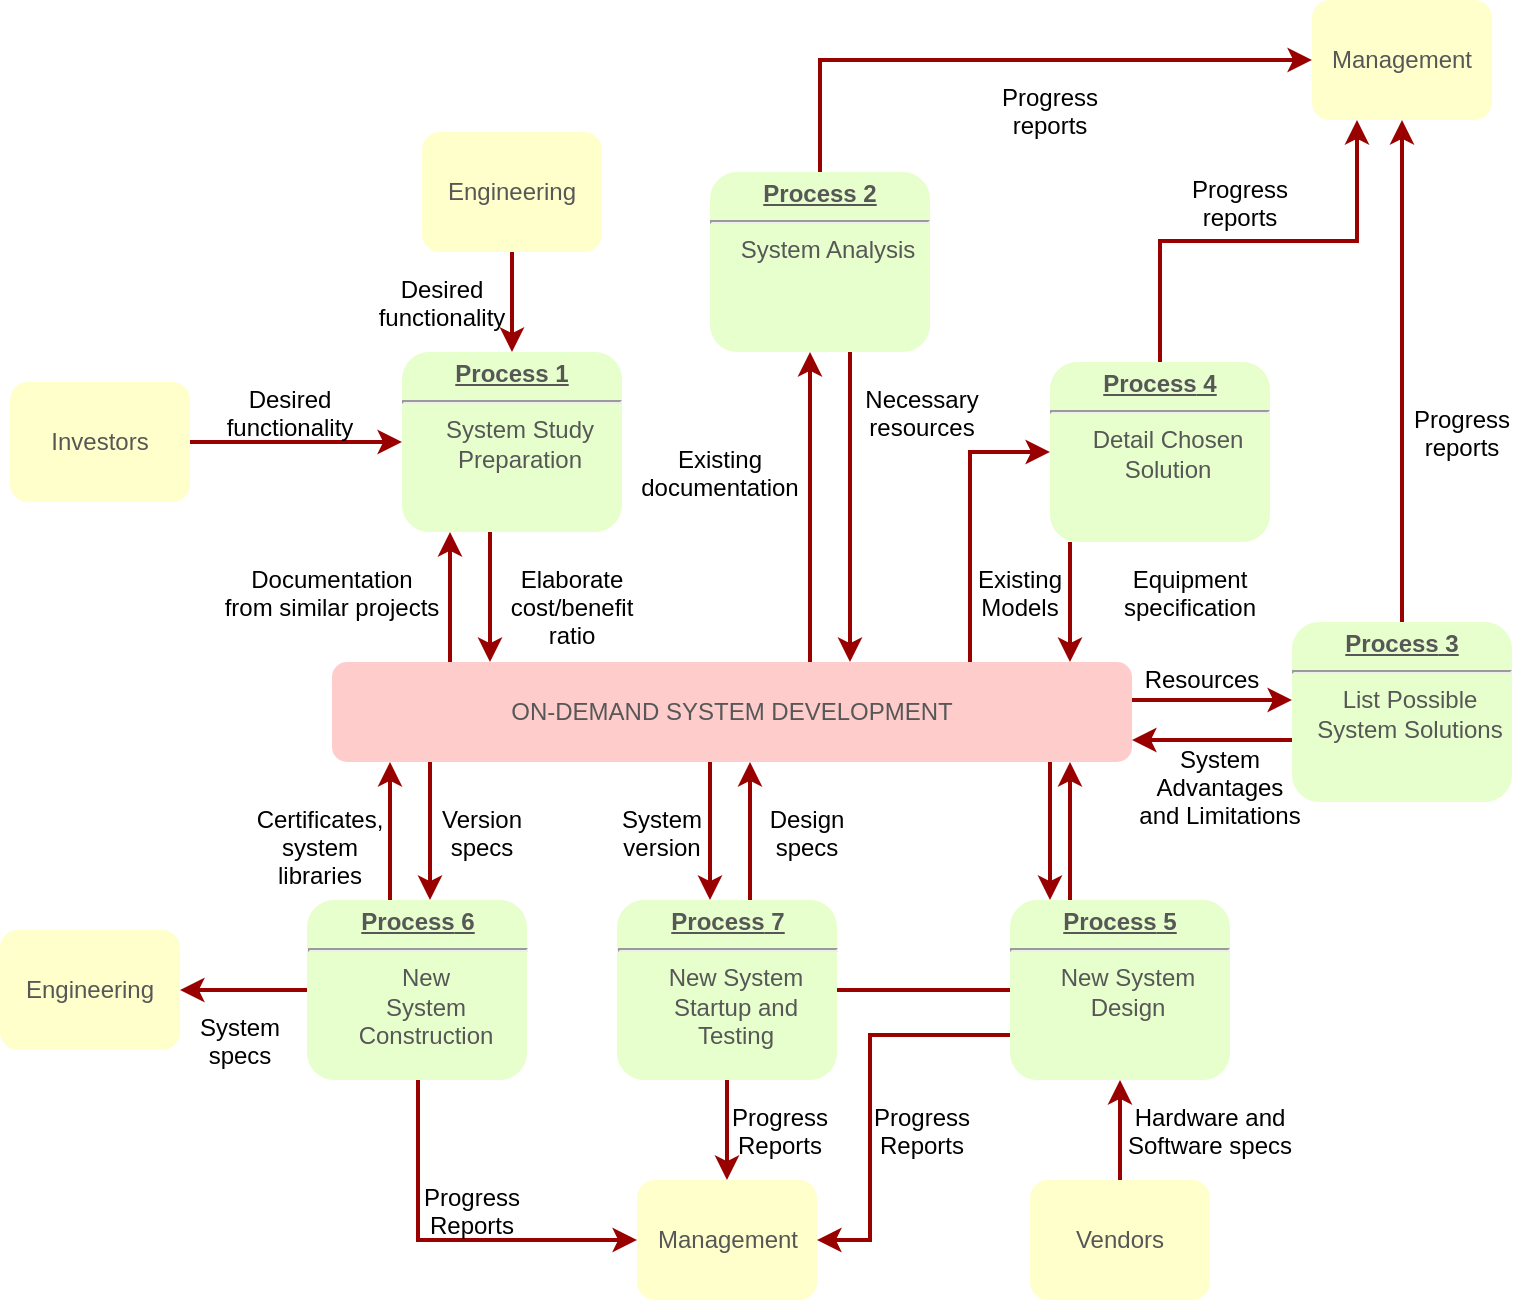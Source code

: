 <mxfile>
    <diagram id="sQQBC0IWI88mfXGkAh6d" name="Página-1">
        <mxGraphModel dx="839" dy="559" grid="1" gridSize="10" guides="1" tooltips="1" connect="1" arrows="1" fold="1" page="1" pageScale="1" pageWidth="827" pageHeight="1169" math="0" shadow="0">
            <root>
                <mxCell id="0"/>
                <mxCell id="1" parent="0"/>
                <mxCell id="185" value="&lt;p style=&quot;margin: 0px; margin-top: 4px; text-align: center; text-decoration: underline;&quot;&gt;&lt;strong&gt;Process 1&lt;br&gt;&lt;/strong&gt;&lt;/p&gt;&lt;hr&gt;&lt;p style=&quot;margin: 0px; margin-left: 8px;&quot;&gt;System Study&lt;/p&gt;&lt;p style=&quot;margin: 0px; margin-left: 8px;&quot;&gt;Preparation&lt;/p&gt;" style="verticalAlign=middle;align=center;overflow=fill;fontSize=12;fontFamily=Helvetica;html=1;rounded=1;fontStyle=0;strokeWidth=3;fillColor=#E6FFCC;fontColor=#575757;strokeColor=none;glass=0;" parent="1" vertex="1">
                    <mxGeometry x="231.0" y="206.0" width="110" height="90" as="geometry"/>
                </mxCell>
                <mxCell id="186" value="Engineering" style="whiteSpace=wrap;align=center;verticalAlign=middle;fontStyle=0;strokeWidth=3;fillColor=#FFFFCC;fontColor=#575757;strokeColor=none;rounded=1;glass=0;" parent="1" vertex="1">
                    <mxGeometry x="241.0" y="96.0" width="90" height="60" as="geometry"/>
                </mxCell>
                <mxCell id="187" value="Investors" style="whiteSpace=wrap;align=center;verticalAlign=middle;fontStyle=0;strokeWidth=3;fillColor=#FFFFCC;fontColor=#575757;strokeColor=none;rounded=1;glass=0;" parent="1" vertex="1">
                    <mxGeometry x="35.0" y="221.0" width="90" height="60" as="geometry"/>
                </mxCell>
                <mxCell id="188" value="ON-DEMAND SYSTEM DEVELOPMENT" style="shape=process;whiteSpace=wrap;align=center;verticalAlign=middle;size=0.048;fontStyle=0;strokeWidth=3;fillColor=#FFCCCC;fontColor=#575757;strokeColor=none;rounded=1;glass=0;" parent="1" vertex="1">
                    <mxGeometry x="196.0" y="361" width="400" height="50" as="geometry"/>
                </mxCell>
                <mxCell id="189" value="&lt;p style=&quot;margin: 0px; margin-top: 4px; text-align: center; text-decoration: underline;&quot;&gt;&lt;strong&gt;&lt;font&gt;Process 2&lt;br&gt;&lt;/font&gt;&lt;/strong&gt;&lt;/p&gt;&lt;hr&gt;&lt;p style=&quot;margin: 0px; margin-left: 8px;&quot;&gt;&lt;font&gt;System Analysis&lt;/font&gt;&lt;/p&gt;" style="verticalAlign=middle;align=center;overflow=fill;fontSize=12;fontFamily=Helvetica;html=1;rounded=1;fontStyle=0;strokeWidth=3;fillColor=#E6FFCC;fontColor=#575757;strokeColor=none;glass=0;" parent="1" vertex="1">
                    <mxGeometry x="385" y="116.0" width="110" height="90" as="geometry"/>
                </mxCell>
                <mxCell id="190" value="&lt;p style=&quot;margin: 0px; margin-top: 4px; text-align: center; text-decoration: underline;&quot;&gt;&lt;strong&gt;&lt;strong&gt;Process&lt;/strong&gt; 3&lt;br&gt;&lt;/strong&gt;&lt;/p&gt;&lt;hr&gt;&lt;p style=&quot;margin: 0px; margin-left: 8px;&quot;&gt;List Possible&lt;/p&gt;&lt;p style=&quot;margin: 0px; margin-left: 8px;&quot;&gt;System Solutions&lt;/p&gt;" style="verticalAlign=middle;align=center;overflow=fill;fontSize=12;fontFamily=Helvetica;html=1;rounded=1;fontStyle=0;strokeWidth=3;fillColor=#E6FFCC;fontColor=#575757;strokeColor=none;glass=0;" parent="1" vertex="1">
                    <mxGeometry x="676" y="341" width="110" height="90" as="geometry"/>
                </mxCell>
                <mxCell id="191" value="&lt;p style=&quot;margin: 0px; margin-top: 4px; text-align: center; text-decoration: underline;&quot;&gt;&lt;strong&gt;&lt;strong&gt;Process&lt;/strong&gt; 4&lt;br&gt;&lt;/strong&gt;&lt;/p&gt;&lt;hr&gt;&lt;p style=&quot;margin: 0px; margin-left: 8px;&quot;&gt;Detail Chosen&lt;/p&gt;&lt;p style=&quot;margin: 0px; margin-left: 8px;&quot;&gt;Solution&lt;/p&gt;" style="verticalAlign=middle;align=center;overflow=fill;fontSize=12;fontFamily=Helvetica;html=1;rounded=1;fontStyle=0;strokeWidth=3;fillColor=#E6FFCC;fontColor=#575757;strokeColor=none;glass=0;" parent="1" vertex="1">
                    <mxGeometry x="555" y="211.0" width="110" height="90" as="geometry"/>
                </mxCell>
                <mxCell id="192" value="&lt;p style=&quot;margin: 0px; margin-top: 4px; text-align: center; text-decoration: underline;&quot;&gt;&lt;strong&gt;&lt;strong&gt;Process&lt;/strong&gt; 5&lt;br&gt;&lt;/strong&gt;&lt;/p&gt;&lt;hr&gt;&lt;p style=&quot;margin: 0px; margin-left: 8px;&quot;&gt;New System&lt;/p&gt;&lt;p style=&quot;margin: 0px; margin-left: 8px;&quot;&gt;Design&lt;/p&gt;" style="verticalAlign=middle;align=center;overflow=fill;fontSize=12;fontFamily=Helvetica;html=1;rounded=1;fontStyle=0;strokeWidth=3;fillColor=#E6FFCC;fontColor=#575757;strokeColor=none;glass=0;" parent="1" vertex="1">
                    <mxGeometry x="535" y="480" width="110" height="90" as="geometry"/>
                </mxCell>
                <mxCell id="193" value="&lt;p style=&quot;margin: 0px; margin-top: 4px; text-align: center; text-decoration: underline;&quot;&gt;&lt;strong&gt;&lt;strong&gt;Process&lt;/strong&gt; 6&lt;br&gt;&lt;/strong&gt;&lt;/p&gt;&lt;hr&gt;&lt;p style=&quot;margin: 0px; margin-left: 8px;&quot;&gt;New&lt;/p&gt;&lt;p style=&quot;margin: 0px; margin-left: 8px;&quot;&gt;System&lt;/p&gt;&lt;p style=&quot;margin: 0px; margin-left: 8px;&quot;&gt;Construction&lt;/p&gt;" style="verticalAlign=middle;align=center;overflow=fill;fontSize=12;fontFamily=Helvetica;html=1;rounded=1;fontStyle=0;strokeWidth=3;fillColor=#E6FFCC;fontColor=#575757;strokeColor=none;glass=0;" parent="1" vertex="1">
                    <mxGeometry x="183.5" y="480" width="110" height="90" as="geometry"/>
                </mxCell>
                <mxCell id="194" value="Management" style="whiteSpace=wrap;align=center;verticalAlign=middle;fontStyle=0;strokeWidth=3;fillColor=#FFFFCC;fontColor=#575757;strokeColor=none;rounded=1;glass=0;" parent="1" vertex="1">
                    <mxGeometry x="686" y="30" width="90" height="60" as="geometry"/>
                </mxCell>
                <mxCell id="195" value="Management" style="whiteSpace=wrap;align=center;verticalAlign=middle;fontStyle=0;strokeWidth=3;fillColor=#FFFFCC;fontColor=#575757;strokeColor=none;rounded=1;glass=0;" parent="1" vertex="1">
                    <mxGeometry x="348.5" y="620" width="90" height="60" as="geometry"/>
                </mxCell>
                <mxCell id="196" value="Engineering" style="whiteSpace=wrap;align=center;verticalAlign=middle;fontStyle=0;strokeWidth=3;fillColor=#FFFFCC;fontColor=#575757;strokeColor=none;rounded=1;glass=0;" parent="1" vertex="1">
                    <mxGeometry x="30" y="495.0" width="90" height="60" as="geometry"/>
                </mxCell>
                <mxCell id="197" value="Vendors" style="whiteSpace=wrap;align=center;verticalAlign=middle;fontStyle=0;strokeWidth=3;fillColor=#FFFFCC;fontColor=#575757;strokeColor=none;rounded=1;glass=0;" parent="1" vertex="1">
                    <mxGeometry x="545.0" y="620" width="90" height="60" as="geometry"/>
                </mxCell>
                <mxCell id="198" value="" style="edgeStyle=none;noEdgeStyle=1;strokeColor=#990000;strokeWidth=2;rounded=0;" parent="1" source="186" target="185" edge="1">
                    <mxGeometry width="100" height="100" relative="1" as="geometry">
                        <mxPoint x="15.0" y="220.0" as="sourcePoint"/>
                        <mxPoint x="115.0" y="120.0" as="targetPoint"/>
                    </mxGeometry>
                </mxCell>
                <mxCell id="199" value="" style="edgeStyle=none;noEdgeStyle=1;strokeColor=#990000;strokeWidth=2;rounded=0;" parent="1" source="187" target="185" edge="1">
                    <mxGeometry width="100" height="100" relative="1" as="geometry">
                        <mxPoint x="275" y="160.0" as="sourcePoint"/>
                        <mxPoint x="375" y="60.0" as="targetPoint"/>
                    </mxGeometry>
                </mxCell>
                <mxCell id="200" value="&lt;p style=&quot;margin: 0px; margin-top: 4px; text-align: center; text-decoration: underline;&quot;&gt;&lt;strong&gt;&lt;strong&gt;Process&lt;/strong&gt; 7&lt;br&gt;&lt;/strong&gt;&lt;/p&gt;&lt;hr&gt;&lt;p style=&quot;margin: 0px; margin-left: 8px;&quot;&gt;New System&lt;/p&gt;&lt;p style=&quot;margin: 0px; margin-left: 8px;&quot;&gt;Startup and&lt;/p&gt;&lt;p style=&quot;margin: 0px; margin-left: 8px;&quot;&gt;Testing&lt;/p&gt;" style="verticalAlign=middle;align=center;overflow=fill;fontSize=12;fontFamily=Helvetica;html=1;rounded=1;fontStyle=0;strokeWidth=3;fillColor=#E6FFCC;fontColor=#575757;strokeColor=none;glass=0;" parent="1" vertex="1">
                    <mxGeometry x="338.5" y="480" width="110" height="90" as="geometry"/>
                </mxCell>
                <mxCell id="201" value="" style="endArrow=none;noEdgeStyle=1;strokeColor=#990000;strokeWidth=2;rounded=0;" parent="1" source="192" target="200" edge="1">
                    <mxGeometry relative="1" as="geometry">
                        <mxPoint x="200.008" y="451" as="sourcePoint"/>
                        <mxPoint x="395.328" y="620" as="targetPoint"/>
                    </mxGeometry>
                </mxCell>
                <mxCell id="202" value="Desired &#10;functionality" style="text;spacingTop=-5;align=center" parent="1" vertex="1">
                    <mxGeometry x="160.0" y="221.0" width="30" height="20" as="geometry"/>
                </mxCell>
                <mxCell id="203" value="Desired &#10;functionality" style="text;spacingTop=-5;align=center" parent="1" vertex="1">
                    <mxGeometry x="236.0" y="166.0" width="30" height="20" as="geometry"/>
                </mxCell>
                <mxCell id="204" value="Documentation&#10;from similar projects" style="text;spacingTop=-5;align=center" parent="1" vertex="1">
                    <mxGeometry x="181.0" y="311" width="30" height="20" as="geometry"/>
                </mxCell>
                <mxCell id="205" value="" style="edgeStyle=elbowEdgeStyle;elbow=horizontal;strokeColor=#990000;strokeWidth=2;rounded=0;" parent="1" source="188" target="185" edge="1">
                    <mxGeometry width="100" height="100" relative="1" as="geometry">
                        <mxPoint x="45.0" y="500" as="sourcePoint"/>
                        <mxPoint x="145.0" y="400" as="targetPoint"/>
                        <Array as="points">
                            <mxPoint x="255.0" y="340"/>
                        </Array>
                    </mxGeometry>
                </mxCell>
                <mxCell id="206" value="" style="edgeStyle=elbowEdgeStyle;elbow=horizontal;strokeColor=#990000;strokeWidth=2;rounded=0;" parent="1" source="185" target="188" edge="1">
                    <mxGeometry width="100" height="100" relative="1" as="geometry">
                        <mxPoint x="45.0" y="470" as="sourcePoint"/>
                        <mxPoint x="145.0" y="370" as="targetPoint"/>
                        <Array as="points">
                            <mxPoint x="275" y="330"/>
                        </Array>
                    </mxGeometry>
                </mxCell>
                <mxCell id="207" value="Elaborate&#10;cost/benefit&#10;ratio" style="text;spacingTop=-5;align=center" parent="1" vertex="1">
                    <mxGeometry x="301" y="311" width="30" height="20" as="geometry"/>
                </mxCell>
                <mxCell id="208" value="" style="edgeStyle=elbowEdgeStyle;elbow=horizontal;strokeColor=#990000;strokeWidth=2;rounded=0;" parent="1" source="188" target="189" edge="1">
                    <mxGeometry width="100" height="100" relative="1" as="geometry">
                        <mxPoint x="375" y="340" as="sourcePoint"/>
                        <mxPoint x="475" y="240.0" as="targetPoint"/>
                        <Array as="points">
                            <mxPoint x="435" y="280"/>
                        </Array>
                    </mxGeometry>
                </mxCell>
                <mxCell id="209" value="" style="edgeStyle=elbowEdgeStyle;elbow=horizontal;strokeColor=#990000;strokeWidth=2;rounded=0;" parent="1" source="189" target="188" edge="1">
                    <mxGeometry width="100" height="100" relative="1" as="geometry">
                        <mxPoint x="345" y="340" as="sourcePoint"/>
                        <mxPoint x="445" y="240.0" as="targetPoint"/>
                        <Array as="points">
                            <mxPoint x="455" y="290"/>
                        </Array>
                    </mxGeometry>
                </mxCell>
                <mxCell id="210" value="Existing&#10;documentation" style="text;spacingTop=-5;align=center" parent="1" vertex="1">
                    <mxGeometry x="375.0" y="251.0" width="30" height="20" as="geometry"/>
                </mxCell>
                <mxCell id="211" value="Necessary&#10;resources" style="text;spacingTop=-5;align=center" parent="1" vertex="1">
                    <mxGeometry x="476.0" y="221.0" width="30" height="20" as="geometry"/>
                </mxCell>
                <mxCell id="212" value="Progress&#10;reports" style="text;spacingTop=-5;align=center" parent="1" vertex="1">
                    <mxGeometry x="540.0" y="70" width="30" height="20" as="geometry"/>
                </mxCell>
                <mxCell id="213" value="Progress&#10;reports" style="text;spacingTop=-5;align=center" parent="1" vertex="1">
                    <mxGeometry x="635" y="116.0" width="30" height="20" as="geometry"/>
                </mxCell>
                <mxCell id="214" value="Progress&#10;reports" style="text;spacingTop=-5;align=center" parent="1" vertex="1">
                    <mxGeometry x="746.0" y="231.0" width="30" height="20" as="geometry"/>
                </mxCell>
                <mxCell id="215" value="" style="edgeStyle=elbowEdgeStyle;elbow=horizontal;strokeColor=#990000;strokeWidth=2;rounded=0;" parent="1" source="189" target="194" edge="1">
                    <mxGeometry width="100" height="100" relative="1" as="geometry">
                        <mxPoint x="255.0" y="150.0" as="sourcePoint"/>
                        <mxPoint x="355" y="50.0" as="targetPoint"/>
                        <Array as="points">
                            <mxPoint x="440" y="110.0"/>
                        </Array>
                    </mxGeometry>
                </mxCell>
                <mxCell id="216" value="" style="edgeStyle=elbowEdgeStyle;elbow=vertical;entryX=0.25;entryY=1;strokeColor=#990000;strokeWidth=2;rounded=0;" parent="1" source="191" target="194" edge="1">
                    <mxGeometry width="100" height="100" relative="1" as="geometry">
                        <mxPoint x="525" y="220.0" as="sourcePoint"/>
                        <mxPoint x="625" y="120.0" as="targetPoint"/>
                    </mxGeometry>
                </mxCell>
                <mxCell id="217" value="" style="edgeStyle=elbowEdgeStyle;elbow=horizontal;strokeColor=#990000;strokeWidth=2;rounded=0;" parent="1" source="190" target="194" edge="1">
                    <mxGeometry width="100" height="100" relative="1" as="geometry">
                        <mxPoint x="655.0" y="330" as="sourcePoint"/>
                        <mxPoint x="755.0" y="230.0" as="targetPoint"/>
                    </mxGeometry>
                </mxCell>
                <mxCell id="218" value="" style="edgeStyle=elbowEdgeStyle;elbow=horizontal;strokeColor=#990000;strokeWidth=2;rounded=0;" parent="1" source="191" target="188" edge="1">
                    <mxGeometry width="100" height="100" relative="1" as="geometry">
                        <mxPoint x="565" y="350" as="sourcePoint"/>
                        <mxPoint x="505" y="220.0" as="targetPoint"/>
                        <Array as="points">
                            <mxPoint x="565" y="330"/>
                        </Array>
                    </mxGeometry>
                </mxCell>
                <mxCell id="219" value="" style="edgeStyle=segmentEdgeStyle;strokeColor=#990000;strokeWidth=2;rounded=0;" parent="1" source="188" target="191" edge="1">
                    <mxGeometry width="100" height="100" relative="1" as="geometry">
                        <mxPoint x="335" y="330" as="sourcePoint"/>
                        <mxPoint x="435" y="230.0" as="targetPoint"/>
                        <Array as="points">
                            <mxPoint x="515" y="256.0"/>
                        </Array>
                    </mxGeometry>
                </mxCell>
                <mxCell id="220" value="Existing&#10;Models" style="text;spacingTop=-5;align=center" parent="1" vertex="1">
                    <mxGeometry x="525.0" y="311.0" width="30" height="20" as="geometry"/>
                </mxCell>
                <mxCell id="221" value="Equipment&#10;specification" style="text;spacingTop=-5;align=center" parent="1" vertex="1">
                    <mxGeometry x="610" y="311" width="30" height="20" as="geometry"/>
                </mxCell>
                <mxCell id="222" value="" style="edgeStyle=elbowEdgeStyle;elbow=vertical;strokeColor=#990000;strokeWidth=2;rounded=0;" parent="1" source="188" target="190" edge="1">
                    <mxGeometry width="100" height="100" relative="1" as="geometry">
                        <mxPoint x="495" y="470" as="sourcePoint"/>
                        <mxPoint x="595" y="370" as="targetPoint"/>
                        <Array as="points">
                            <mxPoint x="645" y="380"/>
                        </Array>
                    </mxGeometry>
                </mxCell>
                <mxCell id="223" value="" style="edgeStyle=elbowEdgeStyle;elbow=vertical;strokeColor=#990000;strokeWidth=2;rounded=0;" parent="1" source="190" target="188" edge="1">
                    <mxGeometry width="100" height="100" relative="1" as="geometry">
                        <mxPoint x="455" y="470" as="sourcePoint"/>
                        <mxPoint x="555" y="370" as="targetPoint"/>
                        <Array as="points">
                            <mxPoint x="645" y="400"/>
                        </Array>
                    </mxGeometry>
                </mxCell>
                <mxCell id="224" value="Resources" style="text;spacingTop=-5;align=center" parent="1" vertex="1">
                    <mxGeometry x="616" y="361.0" width="30" height="20" as="geometry"/>
                </mxCell>
                <mxCell id="225" value="System &#10;Advantages &#10;and Limitations" style="text;spacingTop=-5;align=center" parent="1" vertex="1">
                    <mxGeometry x="625" y="401.0" width="30" height="20" as="geometry"/>
                </mxCell>
                <mxCell id="226" value="" style="edgeStyle=elbowEdgeStyle;elbow=horizontal;strokeColor=#990000;strokeWidth=2;rounded=0;" parent="1" source="192" target="188" edge="1">
                    <mxGeometry width="100" height="100" relative="1" as="geometry">
                        <mxPoint x="415" y="550" as="sourcePoint"/>
                        <mxPoint x="515" y="450" as="targetPoint"/>
                        <Array as="points">
                            <mxPoint x="565" y="440"/>
                        </Array>
                    </mxGeometry>
                </mxCell>
                <mxCell id="227" value="" style="edgeStyle=elbowEdgeStyle;elbow=horizontal;strokeColor=#990000;strokeWidth=2;rounded=0;" parent="1" source="188" target="192" edge="1">
                    <mxGeometry width="100" height="100" relative="1" as="geometry">
                        <mxPoint x="395" y="560" as="sourcePoint"/>
                        <mxPoint x="495" y="460" as="targetPoint"/>
                        <Array as="points">
                            <mxPoint x="555" y="450"/>
                        </Array>
                    </mxGeometry>
                </mxCell>
                <mxCell id="228" value="" style="edgeStyle=elbowEdgeStyle;elbow=horizontal;strokeColor=#990000;strokeWidth=2;rounded=0;" parent="1" source="197" target="192" edge="1">
                    <mxGeometry width="100" height="100" relative="1" as="geometry">
                        <mxPoint x="425" y="670" as="sourcePoint"/>
                        <mxPoint x="525" y="570" as="targetPoint"/>
                    </mxGeometry>
                </mxCell>
                <mxCell id="229" value="Hardware and&#10;Software specs" style="text;spacingTop=-5;align=center" parent="1" vertex="1">
                    <mxGeometry x="620" y="580" width="30" height="20" as="geometry"/>
                </mxCell>
                <mxCell id="230" value="" style="edgeStyle=elbowEdgeStyle;elbow=horizontal;exitX=0;exitY=0.75;strokeColor=#990000;strokeWidth=2;rounded=0;" parent="1" source="192" target="195" edge="1">
                    <mxGeometry width="100" height="100" relative="1" as="geometry">
                        <mxPoint x="415" y="700" as="sourcePoint"/>
                        <mxPoint x="515" y="600" as="targetPoint"/>
                        <Array as="points">
                            <mxPoint x="465" y="600"/>
                        </Array>
                    </mxGeometry>
                </mxCell>
                <mxCell id="231" value="Progress&#10;Reports" style="text;spacingTop=-5;align=center" parent="1" vertex="1">
                    <mxGeometry x="476.0" y="580.0" width="30" height="20" as="geometry"/>
                </mxCell>
                <mxCell id="232" value="" style="edgeStyle=elbowEdgeStyle;elbow=horizontal;strokeColor=#990000;strokeWidth=2;rounded=0;" parent="1" source="200" target="195" edge="1">
                    <mxGeometry width="100" height="100" relative="1" as="geometry">
                        <mxPoint x="195.0" y="630.0" as="sourcePoint"/>
                        <mxPoint x="225.0" y="620" as="targetPoint"/>
                    </mxGeometry>
                </mxCell>
                <mxCell id="233" value="Progress&#10;Reports" style="text;spacingTop=-5;align=center" parent="1" vertex="1">
                    <mxGeometry x="405.0" y="580.0" width="30" height="20" as="geometry"/>
                </mxCell>
                <mxCell id="234" value="" style="edgeStyle=elbowEdgeStyle;elbow=horizontal;strokeColor=#990000;strokeWidth=2;rounded=0;" parent="1" source="193" target="195" edge="1">
                    <mxGeometry width="100" height="100" relative="1" as="geometry">
                        <mxPoint x="125.0" y="710" as="sourcePoint"/>
                        <mxPoint x="225.0" y="610" as="targetPoint"/>
                        <Array as="points">
                            <mxPoint x="239.0" y="600"/>
                        </Array>
                    </mxGeometry>
                </mxCell>
                <mxCell id="235" value="Progress&#10;Reports" style="text;spacingTop=-5;align=center" parent="1" vertex="1">
                    <mxGeometry x="251.0" y="620.0" width="30" height="20" as="geometry"/>
                </mxCell>
                <mxCell id="236" value="" style="edgeStyle=elbowEdgeStyle;elbow=vertical;strokeColor=#990000;strokeWidth=2;rounded=0;" parent="1" source="193" target="196" edge="1">
                    <mxGeometry width="100" height="100" relative="1" as="geometry">
                        <mxPoint x="65.0" y="710" as="sourcePoint"/>
                        <mxPoint x="165.0" y="610" as="targetPoint"/>
                    </mxGeometry>
                </mxCell>
                <mxCell id="237" value="" style="edgeStyle=elbowEdgeStyle;elbow=horizontal;strokeColor=#990000;strokeWidth=2;rounded=0;" parent="1" source="188" target="200" edge="1">
                    <mxGeometry width="100" height="100" relative="1" as="geometry">
                        <mxPoint x="45.0" y="470" as="sourcePoint"/>
                        <mxPoint x="145.0" y="370" as="targetPoint"/>
                        <Array as="points">
                            <mxPoint x="385" y="440"/>
                        </Array>
                    </mxGeometry>
                </mxCell>
                <mxCell id="238" value="" style="edgeStyle=elbowEdgeStyle;elbow=horizontal;strokeColor=#990000;strokeWidth=2;rounded=0;" parent="1" source="200" target="188" edge="1">
                    <mxGeometry width="100" height="100" relative="1" as="geometry">
                        <mxPoint x="55.0" y="480" as="sourcePoint"/>
                        <mxPoint x="155.0" y="380" as="targetPoint"/>
                        <Array as="points">
                            <mxPoint x="405" y="440"/>
                        </Array>
                    </mxGeometry>
                </mxCell>
                <mxCell id="239" value="Version&#10;specs" style="text;spacingTop=-5;align=center" parent="1" vertex="1">
                    <mxGeometry x="256" y="431" width="30" height="20" as="geometry"/>
                </mxCell>
                <mxCell id="240" value="Certificates,&#10;system&#10;libraries" style="text;spacingTop=-5;align=center" parent="1" vertex="1">
                    <mxGeometry x="175.0" y="431.0" width="30" height="20" as="geometry"/>
                </mxCell>
                <mxCell id="241" value="" style="edgeStyle=elbowEdgeStyle;elbow=horizontal;strokeColor=#990000;strokeWidth=2;rounded=0;" parent="1" source="188" target="193" edge="1">
                    <mxGeometry width="100" height="100" relative="1" as="geometry">
                        <mxPoint x="25.0" y="470" as="sourcePoint"/>
                        <mxPoint x="125.0" y="370" as="targetPoint"/>
                        <Array as="points">
                            <mxPoint x="245.0" y="440"/>
                        </Array>
                    </mxGeometry>
                </mxCell>
                <mxCell id="242" value="" style="edgeStyle=elbowEdgeStyle;elbow=horizontal;strokeColor=#990000;strokeWidth=2;rounded=0;" parent="1" source="193" target="188" edge="1">
                    <mxGeometry width="100" height="100" relative="1" as="geometry">
                        <mxPoint x="35.0" y="480" as="sourcePoint"/>
                        <mxPoint x="135.0" y="380" as="targetPoint"/>
                        <Array as="points">
                            <mxPoint x="225.0" y="440"/>
                        </Array>
                    </mxGeometry>
                </mxCell>
                <mxCell id="243" value="System&#10;specs" style="text;spacingTop=-5;align=center" parent="1" vertex="1">
                    <mxGeometry x="135.0" y="535.0" width="30" height="20" as="geometry"/>
                </mxCell>
                <mxCell id="244" value="Design&#10;specs" style="text;spacingTop=-5;align=center" parent="1" vertex="1">
                    <mxGeometry x="418.5" y="431.0" width="30" height="20" as="geometry"/>
                </mxCell>
                <mxCell id="245" value="System&#10;version" style="text;spacingTop=-5;align=center" parent="1" vertex="1">
                    <mxGeometry x="346.0" y="431" width="30" height="20" as="geometry"/>
                </mxCell>
            </root>
        </mxGraphModel>
    </diagram>
    <diagram name="Copia de Página-1" id="MR3MUYZirDghLcfb5PFi">
        <mxGraphModel dx="839" dy="559" grid="1" gridSize="10" guides="1" tooltips="1" connect="1" arrows="1" fold="1" page="1" pageScale="1" pageWidth="827" pageHeight="1169" math="0" shadow="0">
            <root>
                <mxCell id="AVsOrDPQN3ympkPfXRq1-0"/>
                <mxCell id="AVsOrDPQN3ympkPfXRq1-1" parent="AVsOrDPQN3ympkPfXRq1-0"/>
                <mxCell id="AVsOrDPQN3ympkPfXRq1-2" value="&lt;p style=&quot;margin: 0px; margin-top: 4px; text-align: center; text-decoration: underline;&quot;&gt;&lt;strong&gt;Process 1&lt;br&gt;&lt;/strong&gt;&lt;/p&gt;&lt;hr&gt;&lt;p style=&quot;margin: 0px; margin-left: 8px;&quot;&gt;System Study&lt;/p&gt;&lt;p style=&quot;margin: 0px; margin-left: 8px;&quot;&gt;Preparation&lt;/p&gt;" style="verticalAlign=middle;align=center;overflow=fill;fontSize=12;fontFamily=Helvetica;html=1;rounded=1;fontStyle=0;strokeWidth=3;fillColor=#E6FFCC;fontColor=#575757;strokeColor=none;glass=0;" parent="AVsOrDPQN3ympkPfXRq1-1" vertex="1">
                    <mxGeometry x="231.0" y="206.0" width="110" height="90" as="geometry"/>
                </mxCell>
                <mxCell id="AVsOrDPQN3ympkPfXRq1-3" value="Engineering" style="whiteSpace=wrap;align=center;verticalAlign=middle;fontStyle=0;strokeWidth=3;fillColor=#FFFFCC;fontColor=#575757;strokeColor=none;rounded=1;glass=0;" parent="AVsOrDPQN3ympkPfXRq1-1" vertex="1">
                    <mxGeometry x="241.0" y="96.0" width="90" height="60" as="geometry"/>
                </mxCell>
                <mxCell id="AVsOrDPQN3ympkPfXRq1-4" value="Investors" style="whiteSpace=wrap;align=center;verticalAlign=middle;fontStyle=0;strokeWidth=3;fillColor=#FFFFCC;fontColor=#575757;strokeColor=none;rounded=1;glass=0;" parent="AVsOrDPQN3ympkPfXRq1-1" vertex="1">
                    <mxGeometry x="35.0" y="221.0" width="90" height="60" as="geometry"/>
                </mxCell>
                <mxCell id="AVsOrDPQN3ympkPfXRq1-5" value="ON-DEMAND SYSTEM DEVELOPMENT" style="shape=process;whiteSpace=wrap;align=center;verticalAlign=middle;size=0.048;fontStyle=0;strokeWidth=3;fillColor=#FFCCCC;fontColor=#575757;strokeColor=none;rounded=1;glass=0;" parent="AVsOrDPQN3ympkPfXRq1-1" vertex="1">
                    <mxGeometry x="196.0" y="361" width="400" height="50" as="geometry"/>
                </mxCell>
                <mxCell id="AVsOrDPQN3ympkPfXRq1-6" value="&lt;p style=&quot;margin: 0px; margin-top: 4px; text-align: center; text-decoration: underline;&quot;&gt;&lt;strong&gt;&lt;font&gt;Process 2&lt;br&gt;&lt;/font&gt;&lt;/strong&gt;&lt;/p&gt;&lt;hr&gt;&lt;p style=&quot;margin: 0px; margin-left: 8px;&quot;&gt;&lt;font&gt;System Analysis&lt;/font&gt;&lt;/p&gt;" style="verticalAlign=middle;align=center;overflow=fill;fontSize=12;fontFamily=Helvetica;html=1;rounded=1;fontStyle=0;strokeWidth=3;fillColor=#E6FFCC;fontColor=#575757;strokeColor=none;glass=0;" parent="AVsOrDPQN3ympkPfXRq1-1" vertex="1">
                    <mxGeometry x="385" y="116.0" width="110" height="90" as="geometry"/>
                </mxCell>
                <mxCell id="AVsOrDPQN3ympkPfXRq1-7" value="&lt;p style=&quot;margin: 0px; margin-top: 4px; text-align: center; text-decoration: underline;&quot;&gt;&lt;strong&gt;&lt;strong&gt;Process&lt;/strong&gt; 3&lt;br&gt;&lt;/strong&gt;&lt;/p&gt;&lt;hr&gt;&lt;p style=&quot;margin: 0px; margin-left: 8px;&quot;&gt;List Possible&lt;/p&gt;&lt;p style=&quot;margin: 0px; margin-left: 8px;&quot;&gt;System Solutions&lt;/p&gt;" style="verticalAlign=middle;align=center;overflow=fill;fontSize=12;fontFamily=Helvetica;html=1;rounded=1;fontStyle=0;strokeWidth=3;fillColor=#E6FFCC;fontColor=#575757;strokeColor=none;glass=0;" parent="AVsOrDPQN3ympkPfXRq1-1" vertex="1">
                    <mxGeometry x="676" y="341" width="110" height="90" as="geometry"/>
                </mxCell>
                <mxCell id="AVsOrDPQN3ympkPfXRq1-8" value="&lt;p style=&quot;margin: 0px; margin-top: 4px; text-align: center; text-decoration: underline;&quot;&gt;&lt;strong&gt;&lt;strong&gt;Process&lt;/strong&gt; 4&lt;br&gt;&lt;/strong&gt;&lt;/p&gt;&lt;hr&gt;&lt;p style=&quot;margin: 0px; margin-left: 8px;&quot;&gt;Detail Chosen&lt;/p&gt;&lt;p style=&quot;margin: 0px; margin-left: 8px;&quot;&gt;Solution&lt;/p&gt;" style="verticalAlign=middle;align=center;overflow=fill;fontSize=12;fontFamily=Helvetica;html=1;rounded=1;fontStyle=0;strokeWidth=3;fillColor=#E6FFCC;fontColor=#575757;strokeColor=none;glass=0;" parent="AVsOrDPQN3ympkPfXRq1-1" vertex="1">
                    <mxGeometry x="555" y="211.0" width="110" height="90" as="geometry"/>
                </mxCell>
                <mxCell id="AVsOrDPQN3ympkPfXRq1-9" value="&lt;p style=&quot;margin: 0px; margin-top: 4px; text-align: center; text-decoration: underline;&quot;&gt;&lt;strong&gt;&lt;strong&gt;Process&lt;/strong&gt; 5&lt;br&gt;&lt;/strong&gt;&lt;/p&gt;&lt;hr&gt;&lt;p style=&quot;margin: 0px; margin-left: 8px;&quot;&gt;New System&lt;/p&gt;&lt;p style=&quot;margin: 0px; margin-left: 8px;&quot;&gt;Design&lt;/p&gt;" style="verticalAlign=middle;align=center;overflow=fill;fontSize=12;fontFamily=Helvetica;html=1;rounded=1;fontStyle=0;strokeWidth=3;fillColor=#E6FFCC;fontColor=#575757;strokeColor=none;glass=0;" parent="AVsOrDPQN3ympkPfXRq1-1" vertex="1">
                    <mxGeometry x="535" y="480" width="110" height="90" as="geometry"/>
                </mxCell>
                <mxCell id="AVsOrDPQN3ympkPfXRq1-10" value="&lt;p style=&quot;margin: 0px; margin-top: 4px; text-align: center; text-decoration: underline;&quot;&gt;&lt;strong&gt;&lt;strong&gt;Process&lt;/strong&gt; 6&lt;br&gt;&lt;/strong&gt;&lt;/p&gt;&lt;hr&gt;&lt;p style=&quot;margin: 0px; margin-left: 8px;&quot;&gt;New&lt;/p&gt;&lt;p style=&quot;margin: 0px; margin-left: 8px;&quot;&gt;System&lt;/p&gt;&lt;p style=&quot;margin: 0px; margin-left: 8px;&quot;&gt;Construction&lt;/p&gt;" style="verticalAlign=middle;align=center;overflow=fill;fontSize=12;fontFamily=Helvetica;html=1;rounded=1;fontStyle=0;strokeWidth=3;fillColor=#E6FFCC;fontColor=#575757;strokeColor=none;glass=0;" parent="AVsOrDPQN3ympkPfXRq1-1" vertex="1">
                    <mxGeometry x="183.5" y="480" width="110" height="90" as="geometry"/>
                </mxCell>
                <mxCell id="AVsOrDPQN3ympkPfXRq1-11" value="Management" style="whiteSpace=wrap;align=center;verticalAlign=middle;fontStyle=0;strokeWidth=3;fillColor=#FFFFCC;fontColor=#575757;strokeColor=none;rounded=1;glass=0;" parent="AVsOrDPQN3ympkPfXRq1-1" vertex="1">
                    <mxGeometry x="686" y="30" width="90" height="60" as="geometry"/>
                </mxCell>
                <mxCell id="AVsOrDPQN3ympkPfXRq1-12" value="Management" style="whiteSpace=wrap;align=center;verticalAlign=middle;fontStyle=0;strokeWidth=3;fillColor=#FFFFCC;fontColor=#575757;strokeColor=none;rounded=1;glass=0;" parent="AVsOrDPQN3ympkPfXRq1-1" vertex="1">
                    <mxGeometry x="348.5" y="620" width="90" height="60" as="geometry"/>
                </mxCell>
                <mxCell id="AVsOrDPQN3ympkPfXRq1-13" value="Engineering" style="whiteSpace=wrap;align=center;verticalAlign=middle;fontStyle=0;strokeWidth=3;fillColor=#FFFFCC;fontColor=#575757;strokeColor=none;rounded=1;glass=0;" parent="AVsOrDPQN3ympkPfXRq1-1" vertex="1">
                    <mxGeometry x="30" y="495.0" width="90" height="60" as="geometry"/>
                </mxCell>
                <mxCell id="AVsOrDPQN3ympkPfXRq1-14" value="Vendors" style="whiteSpace=wrap;align=center;verticalAlign=middle;fontStyle=0;strokeWidth=3;fillColor=#FFFFCC;fontColor=#575757;strokeColor=none;rounded=1;glass=0;" parent="AVsOrDPQN3ympkPfXRq1-1" vertex="1">
                    <mxGeometry x="545.0" y="620" width="90" height="60" as="geometry"/>
                </mxCell>
                <mxCell id="AVsOrDPQN3ympkPfXRq1-15" value="" style="edgeStyle=none;noEdgeStyle=1;strokeColor=#990000;strokeWidth=2;rounded=0;" parent="AVsOrDPQN3ympkPfXRq1-1" source="AVsOrDPQN3ympkPfXRq1-3" target="AVsOrDPQN3ympkPfXRq1-2" edge="1">
                    <mxGeometry width="100" height="100" relative="1" as="geometry">
                        <mxPoint x="15.0" y="220.0" as="sourcePoint"/>
                        <mxPoint x="115.0" y="120.0" as="targetPoint"/>
                    </mxGeometry>
                </mxCell>
                <mxCell id="AVsOrDPQN3ympkPfXRq1-16" value="" style="edgeStyle=none;noEdgeStyle=1;strokeColor=#990000;strokeWidth=2;rounded=0;" parent="AVsOrDPQN3ympkPfXRq1-1" source="AVsOrDPQN3ympkPfXRq1-4" target="AVsOrDPQN3ympkPfXRq1-2" edge="1">
                    <mxGeometry width="100" height="100" relative="1" as="geometry">
                        <mxPoint x="275" y="160.0" as="sourcePoint"/>
                        <mxPoint x="375" y="60.0" as="targetPoint"/>
                    </mxGeometry>
                </mxCell>
                <mxCell id="AVsOrDPQN3ympkPfXRq1-17" value="&lt;p style=&quot;margin: 0px; margin-top: 4px; text-align: center; text-decoration: underline;&quot;&gt;&lt;strong&gt;&lt;strong&gt;Process&lt;/strong&gt; 7&lt;br&gt;&lt;/strong&gt;&lt;/p&gt;&lt;hr&gt;&lt;p style=&quot;margin: 0px; margin-left: 8px;&quot;&gt;New System&lt;/p&gt;&lt;p style=&quot;margin: 0px; margin-left: 8px;&quot;&gt;Startup and&lt;/p&gt;&lt;p style=&quot;margin: 0px; margin-left: 8px;&quot;&gt;Testing&lt;/p&gt;" style="verticalAlign=middle;align=center;overflow=fill;fontSize=12;fontFamily=Helvetica;html=1;rounded=1;fontStyle=0;strokeWidth=3;fillColor=#E6FFCC;fontColor=#575757;strokeColor=none;glass=0;" parent="AVsOrDPQN3ympkPfXRq1-1" vertex="1">
                    <mxGeometry x="338.5" y="480" width="110" height="90" as="geometry"/>
                </mxCell>
                <mxCell id="AVsOrDPQN3ympkPfXRq1-18" value="" style="endArrow=none;noEdgeStyle=1;strokeColor=#990000;strokeWidth=2;rounded=0;" parent="AVsOrDPQN3ympkPfXRq1-1" source="AVsOrDPQN3ympkPfXRq1-9" target="AVsOrDPQN3ympkPfXRq1-17" edge="1">
                    <mxGeometry relative="1" as="geometry">
                        <mxPoint x="200.008" y="451" as="sourcePoint"/>
                        <mxPoint x="395.328" y="620" as="targetPoint"/>
                    </mxGeometry>
                </mxCell>
                <mxCell id="AVsOrDPQN3ympkPfXRq1-19" value="Desired &#10;functionality" style="text;spacingTop=-5;align=center" parent="AVsOrDPQN3ympkPfXRq1-1" vertex="1">
                    <mxGeometry x="160.0" y="221.0" width="30" height="20" as="geometry"/>
                </mxCell>
                <mxCell id="AVsOrDPQN3ympkPfXRq1-20" value="Desired &#10;functionality" style="text;spacingTop=-5;align=center" parent="AVsOrDPQN3ympkPfXRq1-1" vertex="1">
                    <mxGeometry x="236.0" y="166.0" width="30" height="20" as="geometry"/>
                </mxCell>
                <mxCell id="AVsOrDPQN3ympkPfXRq1-21" value="Documentation&#10;from similar projects" style="text;spacingTop=-5;align=center" parent="AVsOrDPQN3ympkPfXRq1-1" vertex="1">
                    <mxGeometry x="181.0" y="311" width="30" height="20" as="geometry"/>
                </mxCell>
                <mxCell id="AVsOrDPQN3ympkPfXRq1-22" value="" style="edgeStyle=elbowEdgeStyle;elbow=horizontal;strokeColor=#990000;strokeWidth=2;rounded=0;" parent="AVsOrDPQN3ympkPfXRq1-1" source="AVsOrDPQN3ympkPfXRq1-5" target="AVsOrDPQN3ympkPfXRq1-2" edge="1">
                    <mxGeometry width="100" height="100" relative="1" as="geometry">
                        <mxPoint x="45.0" y="500" as="sourcePoint"/>
                        <mxPoint x="145.0" y="400" as="targetPoint"/>
                        <Array as="points">
                            <mxPoint x="255.0" y="340"/>
                        </Array>
                    </mxGeometry>
                </mxCell>
                <mxCell id="AVsOrDPQN3ympkPfXRq1-23" value="" style="edgeStyle=elbowEdgeStyle;elbow=horizontal;strokeColor=#990000;strokeWidth=2;rounded=0;" parent="AVsOrDPQN3ympkPfXRq1-1" source="AVsOrDPQN3ympkPfXRq1-2" target="AVsOrDPQN3ympkPfXRq1-5" edge="1">
                    <mxGeometry width="100" height="100" relative="1" as="geometry">
                        <mxPoint x="45.0" y="470" as="sourcePoint"/>
                        <mxPoint x="145.0" y="370" as="targetPoint"/>
                        <Array as="points">
                            <mxPoint x="275" y="330"/>
                        </Array>
                    </mxGeometry>
                </mxCell>
                <mxCell id="AVsOrDPQN3ympkPfXRq1-24" value="Elaborate&#10;cost/benefit&#10;ratio" style="text;spacingTop=-5;align=center" parent="AVsOrDPQN3ympkPfXRq1-1" vertex="1">
                    <mxGeometry x="301" y="311" width="30" height="20" as="geometry"/>
                </mxCell>
                <mxCell id="AVsOrDPQN3ympkPfXRq1-25" value="" style="edgeStyle=elbowEdgeStyle;elbow=horizontal;strokeColor=#990000;strokeWidth=2;rounded=0;" parent="AVsOrDPQN3ympkPfXRq1-1" source="AVsOrDPQN3ympkPfXRq1-5" target="AVsOrDPQN3ympkPfXRq1-6" edge="1">
                    <mxGeometry width="100" height="100" relative="1" as="geometry">
                        <mxPoint x="375" y="340" as="sourcePoint"/>
                        <mxPoint x="475" y="240.0" as="targetPoint"/>
                        <Array as="points">
                            <mxPoint x="435" y="280"/>
                        </Array>
                    </mxGeometry>
                </mxCell>
                <mxCell id="AVsOrDPQN3ympkPfXRq1-26" value="" style="edgeStyle=elbowEdgeStyle;elbow=horizontal;strokeColor=#990000;strokeWidth=2;rounded=0;" parent="AVsOrDPQN3ympkPfXRq1-1" source="AVsOrDPQN3ympkPfXRq1-6" target="AVsOrDPQN3ympkPfXRq1-5" edge="1">
                    <mxGeometry width="100" height="100" relative="1" as="geometry">
                        <mxPoint x="345" y="340" as="sourcePoint"/>
                        <mxPoint x="445" y="240.0" as="targetPoint"/>
                        <Array as="points">
                            <mxPoint x="455" y="290"/>
                        </Array>
                    </mxGeometry>
                </mxCell>
                <mxCell id="AVsOrDPQN3ympkPfXRq1-27" value="Existing&#10;documentation" style="text;spacingTop=-5;align=center" parent="AVsOrDPQN3ympkPfXRq1-1" vertex="1">
                    <mxGeometry x="375.0" y="251.0" width="30" height="20" as="geometry"/>
                </mxCell>
                <mxCell id="AVsOrDPQN3ympkPfXRq1-28" value="Necessary&#10;resources" style="text;spacingTop=-5;align=center" parent="AVsOrDPQN3ympkPfXRq1-1" vertex="1">
                    <mxGeometry x="476.0" y="221.0" width="30" height="20" as="geometry"/>
                </mxCell>
                <mxCell id="AVsOrDPQN3ympkPfXRq1-29" value="Progress&#10;reports" style="text;spacingTop=-5;align=center" parent="AVsOrDPQN3ympkPfXRq1-1" vertex="1">
                    <mxGeometry x="540.0" y="70" width="30" height="20" as="geometry"/>
                </mxCell>
                <mxCell id="AVsOrDPQN3ympkPfXRq1-30" value="Progress&#10;reports" style="text;spacingTop=-5;align=center" parent="AVsOrDPQN3ympkPfXRq1-1" vertex="1">
                    <mxGeometry x="635" y="116.0" width="30" height="20" as="geometry"/>
                </mxCell>
                <mxCell id="AVsOrDPQN3ympkPfXRq1-31" value="Progress&#10;reports" style="text;spacingTop=-5;align=center" parent="AVsOrDPQN3ympkPfXRq1-1" vertex="1">
                    <mxGeometry x="746.0" y="231.0" width="30" height="20" as="geometry"/>
                </mxCell>
                <mxCell id="AVsOrDPQN3ympkPfXRq1-32" value="" style="edgeStyle=elbowEdgeStyle;elbow=horizontal;strokeColor=#990000;strokeWidth=2;rounded=0;" parent="AVsOrDPQN3ympkPfXRq1-1" source="AVsOrDPQN3ympkPfXRq1-6" target="AVsOrDPQN3ympkPfXRq1-11" edge="1">
                    <mxGeometry width="100" height="100" relative="1" as="geometry">
                        <mxPoint x="255.0" y="150.0" as="sourcePoint"/>
                        <mxPoint x="355" y="50.0" as="targetPoint"/>
                        <Array as="points">
                            <mxPoint x="440" y="110.0"/>
                        </Array>
                    </mxGeometry>
                </mxCell>
                <mxCell id="AVsOrDPQN3ympkPfXRq1-33" value="" style="edgeStyle=elbowEdgeStyle;elbow=vertical;entryX=0.25;entryY=1;strokeColor=#990000;strokeWidth=2;rounded=0;" parent="AVsOrDPQN3ympkPfXRq1-1" source="AVsOrDPQN3ympkPfXRq1-8" target="AVsOrDPQN3ympkPfXRq1-11" edge="1">
                    <mxGeometry width="100" height="100" relative="1" as="geometry">
                        <mxPoint x="525" y="220.0" as="sourcePoint"/>
                        <mxPoint x="625" y="120.0" as="targetPoint"/>
                    </mxGeometry>
                </mxCell>
                <mxCell id="AVsOrDPQN3ympkPfXRq1-34" value="" style="edgeStyle=elbowEdgeStyle;elbow=horizontal;strokeColor=#990000;strokeWidth=2;rounded=0;" parent="AVsOrDPQN3ympkPfXRq1-1" source="AVsOrDPQN3ympkPfXRq1-7" target="AVsOrDPQN3ympkPfXRq1-11" edge="1">
                    <mxGeometry width="100" height="100" relative="1" as="geometry">
                        <mxPoint x="655.0" y="330" as="sourcePoint"/>
                        <mxPoint x="755.0" y="230.0" as="targetPoint"/>
                    </mxGeometry>
                </mxCell>
                <mxCell id="AVsOrDPQN3ympkPfXRq1-35" value="" style="edgeStyle=elbowEdgeStyle;elbow=horizontal;strokeColor=#990000;strokeWidth=2;rounded=0;" parent="AVsOrDPQN3ympkPfXRq1-1" source="AVsOrDPQN3ympkPfXRq1-8" target="AVsOrDPQN3ympkPfXRq1-5" edge="1">
                    <mxGeometry width="100" height="100" relative="1" as="geometry">
                        <mxPoint x="565" y="350" as="sourcePoint"/>
                        <mxPoint x="505" y="220.0" as="targetPoint"/>
                        <Array as="points">
                            <mxPoint x="565" y="330"/>
                        </Array>
                    </mxGeometry>
                </mxCell>
                <mxCell id="AVsOrDPQN3ympkPfXRq1-36" value="" style="edgeStyle=segmentEdgeStyle;strokeColor=#990000;strokeWidth=2;rounded=0;" parent="AVsOrDPQN3ympkPfXRq1-1" source="AVsOrDPQN3ympkPfXRq1-5" target="AVsOrDPQN3ympkPfXRq1-8" edge="1">
                    <mxGeometry width="100" height="100" relative="1" as="geometry">
                        <mxPoint x="335" y="330" as="sourcePoint"/>
                        <mxPoint x="435" y="230.0" as="targetPoint"/>
                        <Array as="points">
                            <mxPoint x="515" y="256.0"/>
                        </Array>
                    </mxGeometry>
                </mxCell>
                <mxCell id="AVsOrDPQN3ympkPfXRq1-37" value="Existing&#10;Models" style="text;spacingTop=-5;align=center" parent="AVsOrDPQN3ympkPfXRq1-1" vertex="1">
                    <mxGeometry x="525.0" y="311.0" width="30" height="20" as="geometry"/>
                </mxCell>
                <mxCell id="AVsOrDPQN3ympkPfXRq1-38" value="Equipment&#10;specification" style="text;spacingTop=-5;align=center" parent="AVsOrDPQN3ympkPfXRq1-1" vertex="1">
                    <mxGeometry x="610" y="311" width="30" height="20" as="geometry"/>
                </mxCell>
                <mxCell id="AVsOrDPQN3ympkPfXRq1-39" value="" style="edgeStyle=elbowEdgeStyle;elbow=vertical;strokeColor=#990000;strokeWidth=2;rounded=0;" parent="AVsOrDPQN3ympkPfXRq1-1" source="AVsOrDPQN3ympkPfXRq1-5" target="AVsOrDPQN3ympkPfXRq1-7" edge="1">
                    <mxGeometry width="100" height="100" relative="1" as="geometry">
                        <mxPoint x="495" y="470" as="sourcePoint"/>
                        <mxPoint x="595" y="370" as="targetPoint"/>
                        <Array as="points">
                            <mxPoint x="645" y="380"/>
                        </Array>
                    </mxGeometry>
                </mxCell>
                <mxCell id="AVsOrDPQN3ympkPfXRq1-40" value="" style="edgeStyle=elbowEdgeStyle;elbow=vertical;strokeColor=#990000;strokeWidth=2;rounded=0;" parent="AVsOrDPQN3ympkPfXRq1-1" source="AVsOrDPQN3ympkPfXRq1-7" target="AVsOrDPQN3ympkPfXRq1-5" edge="1">
                    <mxGeometry width="100" height="100" relative="1" as="geometry">
                        <mxPoint x="455" y="470" as="sourcePoint"/>
                        <mxPoint x="555" y="370" as="targetPoint"/>
                        <Array as="points">
                            <mxPoint x="645" y="400"/>
                        </Array>
                    </mxGeometry>
                </mxCell>
                <mxCell id="AVsOrDPQN3ympkPfXRq1-41" value="Resources" style="text;spacingTop=-5;align=center" parent="AVsOrDPQN3ympkPfXRq1-1" vertex="1">
                    <mxGeometry x="616" y="361.0" width="30" height="20" as="geometry"/>
                </mxCell>
                <mxCell id="AVsOrDPQN3ympkPfXRq1-42" value="System &#10;Advantages &#10;and Limitations" style="text;spacingTop=-5;align=center" parent="AVsOrDPQN3ympkPfXRq1-1" vertex="1">
                    <mxGeometry x="625" y="401.0" width="30" height="20" as="geometry"/>
                </mxCell>
                <mxCell id="AVsOrDPQN3ympkPfXRq1-43" value="" style="edgeStyle=elbowEdgeStyle;elbow=horizontal;strokeColor=#990000;strokeWidth=2;rounded=0;" parent="AVsOrDPQN3ympkPfXRq1-1" source="AVsOrDPQN3ympkPfXRq1-9" target="AVsOrDPQN3ympkPfXRq1-5" edge="1">
                    <mxGeometry width="100" height="100" relative="1" as="geometry">
                        <mxPoint x="415" y="550" as="sourcePoint"/>
                        <mxPoint x="515" y="450" as="targetPoint"/>
                        <Array as="points">
                            <mxPoint x="565" y="440"/>
                        </Array>
                    </mxGeometry>
                </mxCell>
                <mxCell id="AVsOrDPQN3ympkPfXRq1-44" value="" style="edgeStyle=elbowEdgeStyle;elbow=horizontal;strokeColor=#990000;strokeWidth=2;rounded=0;" parent="AVsOrDPQN3ympkPfXRq1-1" source="AVsOrDPQN3ympkPfXRq1-5" target="AVsOrDPQN3ympkPfXRq1-9" edge="1">
                    <mxGeometry width="100" height="100" relative="1" as="geometry">
                        <mxPoint x="395" y="560" as="sourcePoint"/>
                        <mxPoint x="495" y="460" as="targetPoint"/>
                        <Array as="points">
                            <mxPoint x="555" y="450"/>
                        </Array>
                    </mxGeometry>
                </mxCell>
                <mxCell id="AVsOrDPQN3ympkPfXRq1-45" value="" style="edgeStyle=elbowEdgeStyle;elbow=horizontal;strokeColor=#990000;strokeWidth=2;rounded=0;" parent="AVsOrDPQN3ympkPfXRq1-1" source="AVsOrDPQN3ympkPfXRq1-14" target="AVsOrDPQN3ympkPfXRq1-9" edge="1">
                    <mxGeometry width="100" height="100" relative="1" as="geometry">
                        <mxPoint x="425" y="670" as="sourcePoint"/>
                        <mxPoint x="525" y="570" as="targetPoint"/>
                    </mxGeometry>
                </mxCell>
                <mxCell id="AVsOrDPQN3ympkPfXRq1-46" value="Hardware and&#10;Software specs" style="text;spacingTop=-5;align=center" parent="AVsOrDPQN3ympkPfXRq1-1" vertex="1">
                    <mxGeometry x="620" y="580" width="30" height="20" as="geometry"/>
                </mxCell>
                <mxCell id="AVsOrDPQN3ympkPfXRq1-47" value="" style="edgeStyle=elbowEdgeStyle;elbow=horizontal;exitX=0;exitY=0.75;strokeColor=#990000;strokeWidth=2;rounded=0;" parent="AVsOrDPQN3ympkPfXRq1-1" source="AVsOrDPQN3ympkPfXRq1-9" target="AVsOrDPQN3ympkPfXRq1-12" edge="1">
                    <mxGeometry width="100" height="100" relative="1" as="geometry">
                        <mxPoint x="415" y="700" as="sourcePoint"/>
                        <mxPoint x="515" y="600" as="targetPoint"/>
                        <Array as="points">
                            <mxPoint x="465" y="600"/>
                        </Array>
                    </mxGeometry>
                </mxCell>
                <mxCell id="AVsOrDPQN3ympkPfXRq1-48" value="Progress&#10;Reports" style="text;spacingTop=-5;align=center" parent="AVsOrDPQN3ympkPfXRq1-1" vertex="1">
                    <mxGeometry x="476.0" y="580.0" width="30" height="20" as="geometry"/>
                </mxCell>
                <mxCell id="AVsOrDPQN3ympkPfXRq1-49" value="" style="edgeStyle=elbowEdgeStyle;elbow=horizontal;strokeColor=#990000;strokeWidth=2;rounded=0;" parent="AVsOrDPQN3ympkPfXRq1-1" source="AVsOrDPQN3ympkPfXRq1-17" target="AVsOrDPQN3ympkPfXRq1-12" edge="1">
                    <mxGeometry width="100" height="100" relative="1" as="geometry">
                        <mxPoint x="195.0" y="630.0" as="sourcePoint"/>
                        <mxPoint x="225.0" y="620" as="targetPoint"/>
                    </mxGeometry>
                </mxCell>
                <mxCell id="AVsOrDPQN3ympkPfXRq1-50" value="Progress&#10;Reports" style="text;spacingTop=-5;align=center" parent="AVsOrDPQN3ympkPfXRq1-1" vertex="1">
                    <mxGeometry x="405.0" y="580.0" width="30" height="20" as="geometry"/>
                </mxCell>
                <mxCell id="AVsOrDPQN3ympkPfXRq1-51" value="" style="edgeStyle=elbowEdgeStyle;elbow=horizontal;strokeColor=#990000;strokeWidth=2;rounded=0;" parent="AVsOrDPQN3ympkPfXRq1-1" source="AVsOrDPQN3ympkPfXRq1-10" target="AVsOrDPQN3ympkPfXRq1-12" edge="1">
                    <mxGeometry width="100" height="100" relative="1" as="geometry">
                        <mxPoint x="125.0" y="710" as="sourcePoint"/>
                        <mxPoint x="225.0" y="610" as="targetPoint"/>
                        <Array as="points">
                            <mxPoint x="239.0" y="600"/>
                        </Array>
                    </mxGeometry>
                </mxCell>
                <mxCell id="AVsOrDPQN3ympkPfXRq1-52" value="Progress&#10;Reports" style="text;spacingTop=-5;align=center" parent="AVsOrDPQN3ympkPfXRq1-1" vertex="1">
                    <mxGeometry x="251.0" y="620.0" width="30" height="20" as="geometry"/>
                </mxCell>
                <mxCell id="AVsOrDPQN3ympkPfXRq1-53" value="" style="edgeStyle=elbowEdgeStyle;elbow=vertical;strokeColor=#990000;strokeWidth=2;rounded=0;" parent="AVsOrDPQN3ympkPfXRq1-1" source="AVsOrDPQN3ympkPfXRq1-10" target="AVsOrDPQN3ympkPfXRq1-13" edge="1">
                    <mxGeometry width="100" height="100" relative="1" as="geometry">
                        <mxPoint x="65.0" y="710" as="sourcePoint"/>
                        <mxPoint x="165.0" y="610" as="targetPoint"/>
                    </mxGeometry>
                </mxCell>
                <mxCell id="AVsOrDPQN3ympkPfXRq1-54" value="" style="edgeStyle=elbowEdgeStyle;elbow=horizontal;strokeColor=#990000;strokeWidth=2;rounded=0;" parent="AVsOrDPQN3ympkPfXRq1-1" source="AVsOrDPQN3ympkPfXRq1-5" target="AVsOrDPQN3ympkPfXRq1-17" edge="1">
                    <mxGeometry width="100" height="100" relative="1" as="geometry">
                        <mxPoint x="45.0" y="470" as="sourcePoint"/>
                        <mxPoint x="145.0" y="370" as="targetPoint"/>
                        <Array as="points">
                            <mxPoint x="385" y="440"/>
                        </Array>
                    </mxGeometry>
                </mxCell>
                <mxCell id="AVsOrDPQN3ympkPfXRq1-55" value="" style="edgeStyle=elbowEdgeStyle;elbow=horizontal;strokeColor=#990000;strokeWidth=2;rounded=0;" parent="AVsOrDPQN3ympkPfXRq1-1" source="AVsOrDPQN3ympkPfXRq1-17" target="AVsOrDPQN3ympkPfXRq1-5" edge="1">
                    <mxGeometry width="100" height="100" relative="1" as="geometry">
                        <mxPoint x="55.0" y="480" as="sourcePoint"/>
                        <mxPoint x="155.0" y="380" as="targetPoint"/>
                        <Array as="points">
                            <mxPoint x="405" y="440"/>
                        </Array>
                    </mxGeometry>
                </mxCell>
                <mxCell id="AVsOrDPQN3ympkPfXRq1-56" value="Version&#10;specs" style="text;spacingTop=-5;align=center" parent="AVsOrDPQN3ympkPfXRq1-1" vertex="1">
                    <mxGeometry x="256" y="431" width="30" height="20" as="geometry"/>
                </mxCell>
                <mxCell id="AVsOrDPQN3ympkPfXRq1-57" value="Certificates,&#10;system&#10;libraries" style="text;spacingTop=-5;align=center" parent="AVsOrDPQN3ympkPfXRq1-1" vertex="1">
                    <mxGeometry x="175.0" y="431.0" width="30" height="20" as="geometry"/>
                </mxCell>
                <mxCell id="AVsOrDPQN3ympkPfXRq1-58" value="" style="edgeStyle=elbowEdgeStyle;elbow=horizontal;strokeColor=#990000;strokeWidth=2;rounded=0;" parent="AVsOrDPQN3ympkPfXRq1-1" source="AVsOrDPQN3ympkPfXRq1-5" target="AVsOrDPQN3ympkPfXRq1-10" edge="1">
                    <mxGeometry width="100" height="100" relative="1" as="geometry">
                        <mxPoint x="25.0" y="470" as="sourcePoint"/>
                        <mxPoint x="125.0" y="370" as="targetPoint"/>
                        <Array as="points">
                            <mxPoint x="245.0" y="440"/>
                        </Array>
                    </mxGeometry>
                </mxCell>
                <mxCell id="AVsOrDPQN3ympkPfXRq1-59" value="" style="edgeStyle=elbowEdgeStyle;elbow=horizontal;strokeColor=#990000;strokeWidth=2;rounded=0;" parent="AVsOrDPQN3ympkPfXRq1-1" source="AVsOrDPQN3ympkPfXRq1-10" target="AVsOrDPQN3ympkPfXRq1-5" edge="1">
                    <mxGeometry width="100" height="100" relative="1" as="geometry">
                        <mxPoint x="35.0" y="480" as="sourcePoint"/>
                        <mxPoint x="135.0" y="380" as="targetPoint"/>
                        <Array as="points">
                            <mxPoint x="225.0" y="440"/>
                        </Array>
                    </mxGeometry>
                </mxCell>
                <mxCell id="AVsOrDPQN3ympkPfXRq1-60" value="System&#10;specs" style="text;spacingTop=-5;align=center" parent="AVsOrDPQN3ympkPfXRq1-1" vertex="1">
                    <mxGeometry x="135.0" y="535.0" width="30" height="20" as="geometry"/>
                </mxCell>
                <mxCell id="AVsOrDPQN3ympkPfXRq1-61" value="Design&#10;specs" style="text;spacingTop=-5;align=center" parent="AVsOrDPQN3ympkPfXRq1-1" vertex="1">
                    <mxGeometry x="418.5" y="431.0" width="30" height="20" as="geometry"/>
                </mxCell>
                <mxCell id="AVsOrDPQN3ympkPfXRq1-62" value="System&#10;version" style="text;spacingTop=-5;align=center" parent="AVsOrDPQN3ympkPfXRq1-1" vertex="1">
                    <mxGeometry x="346.0" y="431" width="30" height="20" as="geometry"/>
                </mxCell>
            </root>
        </mxGraphModel>
    </diagram>
</mxfile>